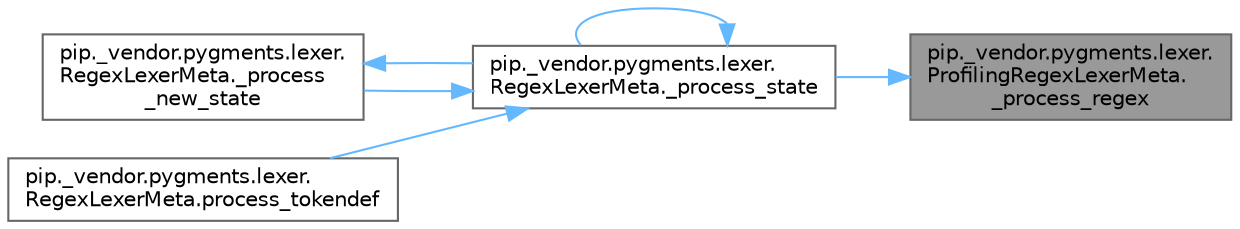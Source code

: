 digraph "pip._vendor.pygments.lexer.ProfilingRegexLexerMeta._process_regex"
{
 // LATEX_PDF_SIZE
  bgcolor="transparent";
  edge [fontname=Helvetica,fontsize=10,labelfontname=Helvetica,labelfontsize=10];
  node [fontname=Helvetica,fontsize=10,shape=box,height=0.2,width=0.4];
  rankdir="RL";
  Node1 [id="Node000001",label="pip._vendor.pygments.lexer.\lProfilingRegexLexerMeta.\l_process_regex",height=0.2,width=0.4,color="gray40", fillcolor="grey60", style="filled", fontcolor="black",tooltip=" "];
  Node1 -> Node2 [id="edge1_Node000001_Node000002",dir="back",color="steelblue1",style="solid",tooltip=" "];
  Node2 [id="Node000002",label="pip._vendor.pygments.lexer.\lRegexLexerMeta._process_state",height=0.2,width=0.4,color="grey40", fillcolor="white", style="filled",URL="$classpip_1_1__vendor_1_1pygments_1_1lexer_1_1_regex_lexer_meta.html#aa0e38f588a95bfa63b690fbfd607e203",tooltip=" "];
  Node2 -> Node3 [id="edge2_Node000002_Node000003",dir="back",color="steelblue1",style="solid",tooltip=" "];
  Node3 [id="Node000003",label="pip._vendor.pygments.lexer.\lRegexLexerMeta._process\l_new_state",height=0.2,width=0.4,color="grey40", fillcolor="white", style="filled",URL="$classpip_1_1__vendor_1_1pygments_1_1lexer_1_1_regex_lexer_meta.html#a6e42e3110a5a381294ebcdee879f5d8b",tooltip=" "];
  Node3 -> Node2 [id="edge3_Node000003_Node000002",dir="back",color="steelblue1",style="solid",tooltip=" "];
  Node2 -> Node2 [id="edge4_Node000002_Node000002",dir="back",color="steelblue1",style="solid",tooltip=" "];
  Node2 -> Node4 [id="edge5_Node000002_Node000004",dir="back",color="steelblue1",style="solid",tooltip=" "];
  Node4 [id="Node000004",label="pip._vendor.pygments.lexer.\lRegexLexerMeta.process_tokendef",height=0.2,width=0.4,color="grey40", fillcolor="white", style="filled",URL="$classpip_1_1__vendor_1_1pygments_1_1lexer_1_1_regex_lexer_meta.html#ae7ac876293244259a2664bbefdaa40d8",tooltip=" "];
}
